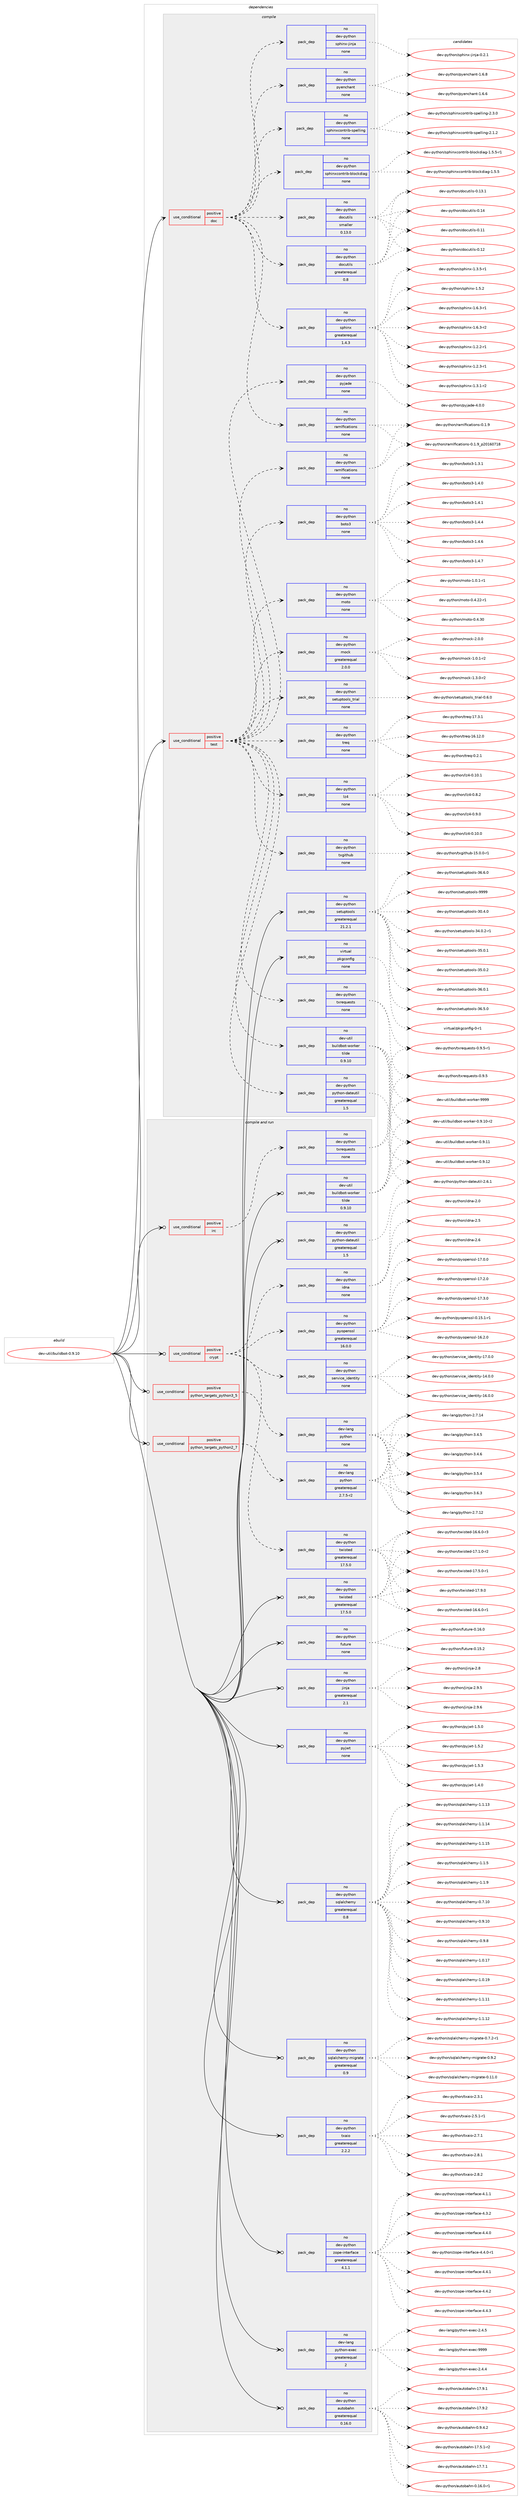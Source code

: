 digraph prolog {

# *************
# Graph options
# *************

newrank=true;
concentrate=true;
compound=true;
graph [rankdir=LR,fontname=Helvetica,fontsize=10,ranksep=1.5];#, ranksep=2.5, nodesep=0.2];
edge  [arrowhead=vee];
node  [fontname=Helvetica,fontsize=10];

# **********
# The ebuild
# **********

subgraph cluster_leftcol {
color=gray;
rank=same;
label=<<i>ebuild</i>>;
id [label="dev-util/buildbot-0.9.10", color=red, width=4, href="../dev-util/buildbot-0.9.10.svg"];
}

# ****************
# The dependencies
# ****************

subgraph cluster_midcol {
color=gray;
label=<<i>dependencies</i>>;
subgraph cluster_compile {
fillcolor="#eeeeee";
style=filled;
label=<<i>compile</i>>;
subgraph cond77357 {
dependency282170 [label=<<TABLE BORDER="0" CELLBORDER="1" CELLSPACING="0" CELLPADDING="4"><TR><TD ROWSPAN="3" CELLPADDING="10">use_conditional</TD></TR><TR><TD>positive</TD></TR><TR><TD>doc</TD></TR></TABLE>>, shape=none, color=red];
subgraph pack200607 {
dependency282171 [label=<<TABLE BORDER="0" CELLBORDER="1" CELLSPACING="0" CELLPADDING="4" WIDTH="220"><TR><TD ROWSPAN="6" CELLPADDING="30">pack_dep</TD></TR><TR><TD WIDTH="110">no</TD></TR><TR><TD>dev-python</TD></TR><TR><TD>sphinx</TD></TR><TR><TD>greaterequal</TD></TR><TR><TD>1.4.3</TD></TR></TABLE>>, shape=none, color=blue];
}
dependency282170:e -> dependency282171:w [weight=20,style="dashed",arrowhead="vee"];
subgraph pack200608 {
dependency282172 [label=<<TABLE BORDER="0" CELLBORDER="1" CELLSPACING="0" CELLPADDING="4" WIDTH="220"><TR><TD ROWSPAN="6" CELLPADDING="30">pack_dep</TD></TR><TR><TD WIDTH="110">no</TD></TR><TR><TD>dev-python</TD></TR><TR><TD>sphinxcontrib-blockdiag</TD></TR><TR><TD>none</TD></TR><TR><TD></TD></TR></TABLE>>, shape=none, color=blue];
}
dependency282170:e -> dependency282172:w [weight=20,style="dashed",arrowhead="vee"];
subgraph pack200609 {
dependency282173 [label=<<TABLE BORDER="0" CELLBORDER="1" CELLSPACING="0" CELLPADDING="4" WIDTH="220"><TR><TD ROWSPAN="6" CELLPADDING="30">pack_dep</TD></TR><TR><TD WIDTH="110">no</TD></TR><TR><TD>dev-python</TD></TR><TR><TD>sphinxcontrib-spelling</TD></TR><TR><TD>none</TD></TR><TR><TD></TD></TR></TABLE>>, shape=none, color=blue];
}
dependency282170:e -> dependency282173:w [weight=20,style="dashed",arrowhead="vee"];
subgraph pack200610 {
dependency282174 [label=<<TABLE BORDER="0" CELLBORDER="1" CELLSPACING="0" CELLPADDING="4" WIDTH="220"><TR><TD ROWSPAN="6" CELLPADDING="30">pack_dep</TD></TR><TR><TD WIDTH="110">no</TD></TR><TR><TD>dev-python</TD></TR><TR><TD>pyenchant</TD></TR><TR><TD>none</TD></TR><TR><TD></TD></TR></TABLE>>, shape=none, color=blue];
}
dependency282170:e -> dependency282174:w [weight=20,style="dashed",arrowhead="vee"];
subgraph pack200611 {
dependency282175 [label=<<TABLE BORDER="0" CELLBORDER="1" CELLSPACING="0" CELLPADDING="4" WIDTH="220"><TR><TD ROWSPAN="6" CELLPADDING="30">pack_dep</TD></TR><TR><TD WIDTH="110">no</TD></TR><TR><TD>dev-python</TD></TR><TR><TD>docutils</TD></TR><TR><TD>greaterequal</TD></TR><TR><TD>0.8</TD></TR></TABLE>>, shape=none, color=blue];
}
dependency282170:e -> dependency282175:w [weight=20,style="dashed",arrowhead="vee"];
subgraph pack200612 {
dependency282176 [label=<<TABLE BORDER="0" CELLBORDER="1" CELLSPACING="0" CELLPADDING="4" WIDTH="220"><TR><TD ROWSPAN="6" CELLPADDING="30">pack_dep</TD></TR><TR><TD WIDTH="110">no</TD></TR><TR><TD>dev-python</TD></TR><TR><TD>docutils</TD></TR><TR><TD>smaller</TD></TR><TR><TD>0.13.0</TD></TR></TABLE>>, shape=none, color=blue];
}
dependency282170:e -> dependency282176:w [weight=20,style="dashed",arrowhead="vee"];
subgraph pack200613 {
dependency282177 [label=<<TABLE BORDER="0" CELLBORDER="1" CELLSPACING="0" CELLPADDING="4" WIDTH="220"><TR><TD ROWSPAN="6" CELLPADDING="30">pack_dep</TD></TR><TR><TD WIDTH="110">no</TD></TR><TR><TD>dev-python</TD></TR><TR><TD>sphinx-jinja</TD></TR><TR><TD>none</TD></TR><TR><TD></TD></TR></TABLE>>, shape=none, color=blue];
}
dependency282170:e -> dependency282177:w [weight=20,style="dashed",arrowhead="vee"];
subgraph pack200614 {
dependency282178 [label=<<TABLE BORDER="0" CELLBORDER="1" CELLSPACING="0" CELLPADDING="4" WIDTH="220"><TR><TD ROWSPAN="6" CELLPADDING="30">pack_dep</TD></TR><TR><TD WIDTH="110">no</TD></TR><TR><TD>dev-python</TD></TR><TR><TD>ramlfications</TD></TR><TR><TD>none</TD></TR><TR><TD></TD></TR></TABLE>>, shape=none, color=blue];
}
dependency282170:e -> dependency282178:w [weight=20,style="dashed",arrowhead="vee"];
}
id:e -> dependency282170:w [weight=20,style="solid",arrowhead="vee"];
subgraph cond77358 {
dependency282179 [label=<<TABLE BORDER="0" CELLBORDER="1" CELLSPACING="0" CELLPADDING="4"><TR><TD ROWSPAN="3" CELLPADDING="10">use_conditional</TD></TR><TR><TD>positive</TD></TR><TR><TD>test</TD></TR></TABLE>>, shape=none, color=red];
subgraph pack200615 {
dependency282180 [label=<<TABLE BORDER="0" CELLBORDER="1" CELLSPACING="0" CELLPADDING="4" WIDTH="220"><TR><TD ROWSPAN="6" CELLPADDING="30">pack_dep</TD></TR><TR><TD WIDTH="110">no</TD></TR><TR><TD>dev-python</TD></TR><TR><TD>python-dateutil</TD></TR><TR><TD>greaterequal</TD></TR><TR><TD>1.5</TD></TR></TABLE>>, shape=none, color=blue];
}
dependency282179:e -> dependency282180:w [weight=20,style="dashed",arrowhead="vee"];
subgraph pack200616 {
dependency282181 [label=<<TABLE BORDER="0" CELLBORDER="1" CELLSPACING="0" CELLPADDING="4" WIDTH="220"><TR><TD ROWSPAN="6" CELLPADDING="30">pack_dep</TD></TR><TR><TD WIDTH="110">no</TD></TR><TR><TD>dev-python</TD></TR><TR><TD>mock</TD></TR><TR><TD>greaterequal</TD></TR><TR><TD>2.0.0</TD></TR></TABLE>>, shape=none, color=blue];
}
dependency282179:e -> dependency282181:w [weight=20,style="dashed",arrowhead="vee"];
subgraph pack200617 {
dependency282182 [label=<<TABLE BORDER="0" CELLBORDER="1" CELLSPACING="0" CELLPADDING="4" WIDTH="220"><TR><TD ROWSPAN="6" CELLPADDING="30">pack_dep</TD></TR><TR><TD WIDTH="110">no</TD></TR><TR><TD>dev-python</TD></TR><TR><TD>moto</TD></TR><TR><TD>none</TD></TR><TR><TD></TD></TR></TABLE>>, shape=none, color=blue];
}
dependency282179:e -> dependency282182:w [weight=20,style="dashed",arrowhead="vee"];
subgraph pack200618 {
dependency282183 [label=<<TABLE BORDER="0" CELLBORDER="1" CELLSPACING="0" CELLPADDING="4" WIDTH="220"><TR><TD ROWSPAN="6" CELLPADDING="30">pack_dep</TD></TR><TR><TD WIDTH="110">no</TD></TR><TR><TD>dev-python</TD></TR><TR><TD>boto3</TD></TR><TR><TD>none</TD></TR><TR><TD></TD></TR></TABLE>>, shape=none, color=blue];
}
dependency282179:e -> dependency282183:w [weight=20,style="dashed",arrowhead="vee"];
subgraph pack200619 {
dependency282184 [label=<<TABLE BORDER="0" CELLBORDER="1" CELLSPACING="0" CELLPADDING="4" WIDTH="220"><TR><TD ROWSPAN="6" CELLPADDING="30">pack_dep</TD></TR><TR><TD WIDTH="110">no</TD></TR><TR><TD>dev-python</TD></TR><TR><TD>ramlfications</TD></TR><TR><TD>none</TD></TR><TR><TD></TD></TR></TABLE>>, shape=none, color=blue];
}
dependency282179:e -> dependency282184:w [weight=20,style="dashed",arrowhead="vee"];
subgraph pack200620 {
dependency282185 [label=<<TABLE BORDER="0" CELLBORDER="1" CELLSPACING="0" CELLPADDING="4" WIDTH="220"><TR><TD ROWSPAN="6" CELLPADDING="30">pack_dep</TD></TR><TR><TD WIDTH="110">no</TD></TR><TR><TD>dev-python</TD></TR><TR><TD>pyjade</TD></TR><TR><TD>none</TD></TR><TR><TD></TD></TR></TABLE>>, shape=none, color=blue];
}
dependency282179:e -> dependency282185:w [weight=20,style="dashed",arrowhead="vee"];
subgraph pack200621 {
dependency282186 [label=<<TABLE BORDER="0" CELLBORDER="1" CELLSPACING="0" CELLPADDING="4" WIDTH="220"><TR><TD ROWSPAN="6" CELLPADDING="30">pack_dep</TD></TR><TR><TD WIDTH="110">no</TD></TR><TR><TD>dev-python</TD></TR><TR><TD>txgithub</TD></TR><TR><TD>none</TD></TR><TR><TD></TD></TR></TABLE>>, shape=none, color=blue];
}
dependency282179:e -> dependency282186:w [weight=20,style="dashed",arrowhead="vee"];
subgraph pack200622 {
dependency282187 [label=<<TABLE BORDER="0" CELLBORDER="1" CELLSPACING="0" CELLPADDING="4" WIDTH="220"><TR><TD ROWSPAN="6" CELLPADDING="30">pack_dep</TD></TR><TR><TD WIDTH="110">no</TD></TR><TR><TD>dev-python</TD></TR><TR><TD>txrequests</TD></TR><TR><TD>none</TD></TR><TR><TD></TD></TR></TABLE>>, shape=none, color=blue];
}
dependency282179:e -> dependency282187:w [weight=20,style="dashed",arrowhead="vee"];
subgraph pack200623 {
dependency282188 [label=<<TABLE BORDER="0" CELLBORDER="1" CELLSPACING="0" CELLPADDING="4" WIDTH="220"><TR><TD ROWSPAN="6" CELLPADDING="30">pack_dep</TD></TR><TR><TD WIDTH="110">no</TD></TR><TR><TD>dev-python</TD></TR><TR><TD>lz4</TD></TR><TR><TD>none</TD></TR><TR><TD></TD></TR></TABLE>>, shape=none, color=blue];
}
dependency282179:e -> dependency282188:w [weight=20,style="dashed",arrowhead="vee"];
subgraph pack200624 {
dependency282189 [label=<<TABLE BORDER="0" CELLBORDER="1" CELLSPACING="0" CELLPADDING="4" WIDTH="220"><TR><TD ROWSPAN="6" CELLPADDING="30">pack_dep</TD></TR><TR><TD WIDTH="110">no</TD></TR><TR><TD>dev-python</TD></TR><TR><TD>treq</TD></TR><TR><TD>none</TD></TR><TR><TD></TD></TR></TABLE>>, shape=none, color=blue];
}
dependency282179:e -> dependency282189:w [weight=20,style="dashed",arrowhead="vee"];
subgraph pack200625 {
dependency282190 [label=<<TABLE BORDER="0" CELLBORDER="1" CELLSPACING="0" CELLPADDING="4" WIDTH="220"><TR><TD ROWSPAN="6" CELLPADDING="30">pack_dep</TD></TR><TR><TD WIDTH="110">no</TD></TR><TR><TD>dev-python</TD></TR><TR><TD>setuptools_trial</TD></TR><TR><TD>none</TD></TR><TR><TD></TD></TR></TABLE>>, shape=none, color=blue];
}
dependency282179:e -> dependency282190:w [weight=20,style="dashed",arrowhead="vee"];
subgraph pack200626 {
dependency282191 [label=<<TABLE BORDER="0" CELLBORDER="1" CELLSPACING="0" CELLPADDING="4" WIDTH="220"><TR><TD ROWSPAN="6" CELLPADDING="30">pack_dep</TD></TR><TR><TD WIDTH="110">no</TD></TR><TR><TD>dev-util</TD></TR><TR><TD>buildbot-worker</TD></TR><TR><TD>tilde</TD></TR><TR><TD>0.9.10</TD></TR></TABLE>>, shape=none, color=blue];
}
dependency282179:e -> dependency282191:w [weight=20,style="dashed",arrowhead="vee"];
}
id:e -> dependency282179:w [weight=20,style="solid",arrowhead="vee"];
subgraph pack200627 {
dependency282192 [label=<<TABLE BORDER="0" CELLBORDER="1" CELLSPACING="0" CELLPADDING="4" WIDTH="220"><TR><TD ROWSPAN="6" CELLPADDING="30">pack_dep</TD></TR><TR><TD WIDTH="110">no</TD></TR><TR><TD>dev-python</TD></TR><TR><TD>setuptools</TD></TR><TR><TD>greaterequal</TD></TR><TR><TD>21.2.1</TD></TR></TABLE>>, shape=none, color=blue];
}
id:e -> dependency282192:w [weight=20,style="solid",arrowhead="vee"];
subgraph pack200628 {
dependency282193 [label=<<TABLE BORDER="0" CELLBORDER="1" CELLSPACING="0" CELLPADDING="4" WIDTH="220"><TR><TD ROWSPAN="6" CELLPADDING="30">pack_dep</TD></TR><TR><TD WIDTH="110">no</TD></TR><TR><TD>virtual</TD></TR><TR><TD>pkgconfig</TD></TR><TR><TD>none</TD></TR><TR><TD></TD></TR></TABLE>>, shape=none, color=blue];
}
id:e -> dependency282193:w [weight=20,style="solid",arrowhead="vee"];
}
subgraph cluster_compileandrun {
fillcolor="#eeeeee";
style=filled;
label=<<i>compile and run</i>>;
subgraph cond77359 {
dependency282194 [label=<<TABLE BORDER="0" CELLBORDER="1" CELLSPACING="0" CELLPADDING="4"><TR><TD ROWSPAN="3" CELLPADDING="10">use_conditional</TD></TR><TR><TD>positive</TD></TR><TR><TD>crypt</TD></TR></TABLE>>, shape=none, color=red];
subgraph pack200629 {
dependency282195 [label=<<TABLE BORDER="0" CELLBORDER="1" CELLSPACING="0" CELLPADDING="4" WIDTH="220"><TR><TD ROWSPAN="6" CELLPADDING="30">pack_dep</TD></TR><TR><TD WIDTH="110">no</TD></TR><TR><TD>dev-python</TD></TR><TR><TD>twisted</TD></TR><TR><TD>greaterequal</TD></TR><TR><TD>17.5.0</TD></TR></TABLE>>, shape=none, color=blue];
}
dependency282194:e -> dependency282195:w [weight=20,style="dashed",arrowhead="vee"];
subgraph pack200630 {
dependency282196 [label=<<TABLE BORDER="0" CELLBORDER="1" CELLSPACING="0" CELLPADDING="4" WIDTH="220"><TR><TD ROWSPAN="6" CELLPADDING="30">pack_dep</TD></TR><TR><TD WIDTH="110">no</TD></TR><TR><TD>dev-python</TD></TR><TR><TD>pyopenssl</TD></TR><TR><TD>greaterequal</TD></TR><TR><TD>16.0.0</TD></TR></TABLE>>, shape=none, color=blue];
}
dependency282194:e -> dependency282196:w [weight=20,style="dashed",arrowhead="vee"];
subgraph pack200631 {
dependency282197 [label=<<TABLE BORDER="0" CELLBORDER="1" CELLSPACING="0" CELLPADDING="4" WIDTH="220"><TR><TD ROWSPAN="6" CELLPADDING="30">pack_dep</TD></TR><TR><TD WIDTH="110">no</TD></TR><TR><TD>dev-python</TD></TR><TR><TD>idna</TD></TR><TR><TD>none</TD></TR><TR><TD></TD></TR></TABLE>>, shape=none, color=blue];
}
dependency282194:e -> dependency282197:w [weight=20,style="dashed",arrowhead="vee"];
subgraph pack200632 {
dependency282198 [label=<<TABLE BORDER="0" CELLBORDER="1" CELLSPACING="0" CELLPADDING="4" WIDTH="220"><TR><TD ROWSPAN="6" CELLPADDING="30">pack_dep</TD></TR><TR><TD WIDTH="110">no</TD></TR><TR><TD>dev-python</TD></TR><TR><TD>service_identity</TD></TR><TR><TD>none</TD></TR><TR><TD></TD></TR></TABLE>>, shape=none, color=blue];
}
dependency282194:e -> dependency282198:w [weight=20,style="dashed",arrowhead="vee"];
}
id:e -> dependency282194:w [weight=20,style="solid",arrowhead="odotvee"];
subgraph cond77360 {
dependency282199 [label=<<TABLE BORDER="0" CELLBORDER="1" CELLSPACING="0" CELLPADDING="4"><TR><TD ROWSPAN="3" CELLPADDING="10">use_conditional</TD></TR><TR><TD>positive</TD></TR><TR><TD>irc</TD></TR></TABLE>>, shape=none, color=red];
subgraph pack200633 {
dependency282200 [label=<<TABLE BORDER="0" CELLBORDER="1" CELLSPACING="0" CELLPADDING="4" WIDTH="220"><TR><TD ROWSPAN="6" CELLPADDING="30">pack_dep</TD></TR><TR><TD WIDTH="110">no</TD></TR><TR><TD>dev-python</TD></TR><TR><TD>txrequests</TD></TR><TR><TD>none</TD></TR><TR><TD></TD></TR></TABLE>>, shape=none, color=blue];
}
dependency282199:e -> dependency282200:w [weight=20,style="dashed",arrowhead="vee"];
}
id:e -> dependency282199:w [weight=20,style="solid",arrowhead="odotvee"];
subgraph cond77361 {
dependency282201 [label=<<TABLE BORDER="0" CELLBORDER="1" CELLSPACING="0" CELLPADDING="4"><TR><TD ROWSPAN="3" CELLPADDING="10">use_conditional</TD></TR><TR><TD>positive</TD></TR><TR><TD>python_targets_python2_7</TD></TR></TABLE>>, shape=none, color=red];
subgraph pack200634 {
dependency282202 [label=<<TABLE BORDER="0" CELLBORDER="1" CELLSPACING="0" CELLPADDING="4" WIDTH="220"><TR><TD ROWSPAN="6" CELLPADDING="30">pack_dep</TD></TR><TR><TD WIDTH="110">no</TD></TR><TR><TD>dev-lang</TD></TR><TR><TD>python</TD></TR><TR><TD>greaterequal</TD></TR><TR><TD>2.7.5-r2</TD></TR></TABLE>>, shape=none, color=blue];
}
dependency282201:e -> dependency282202:w [weight=20,style="dashed",arrowhead="vee"];
}
id:e -> dependency282201:w [weight=20,style="solid",arrowhead="odotvee"];
subgraph cond77362 {
dependency282203 [label=<<TABLE BORDER="0" CELLBORDER="1" CELLSPACING="0" CELLPADDING="4"><TR><TD ROWSPAN="3" CELLPADDING="10">use_conditional</TD></TR><TR><TD>positive</TD></TR><TR><TD>python_targets_python3_5</TD></TR></TABLE>>, shape=none, color=red];
subgraph pack200635 {
dependency282204 [label=<<TABLE BORDER="0" CELLBORDER="1" CELLSPACING="0" CELLPADDING="4" WIDTH="220"><TR><TD ROWSPAN="6" CELLPADDING="30">pack_dep</TD></TR><TR><TD WIDTH="110">no</TD></TR><TR><TD>dev-lang</TD></TR><TR><TD>python</TD></TR><TR><TD>none</TD></TR><TR><TD></TD></TR></TABLE>>, shape=none, color=blue];
}
dependency282203:e -> dependency282204:w [weight=20,style="dashed",arrowhead="vee"];
}
id:e -> dependency282203:w [weight=20,style="solid",arrowhead="odotvee"];
subgraph pack200636 {
dependency282205 [label=<<TABLE BORDER="0" CELLBORDER="1" CELLSPACING="0" CELLPADDING="4" WIDTH="220"><TR><TD ROWSPAN="6" CELLPADDING="30">pack_dep</TD></TR><TR><TD WIDTH="110">no</TD></TR><TR><TD>dev-lang</TD></TR><TR><TD>python-exec</TD></TR><TR><TD>greaterequal</TD></TR><TR><TD>2</TD></TR></TABLE>>, shape=none, color=blue];
}
id:e -> dependency282205:w [weight=20,style="solid",arrowhead="odotvee"];
subgraph pack200637 {
dependency282206 [label=<<TABLE BORDER="0" CELLBORDER="1" CELLSPACING="0" CELLPADDING="4" WIDTH="220"><TR><TD ROWSPAN="6" CELLPADDING="30">pack_dep</TD></TR><TR><TD WIDTH="110">no</TD></TR><TR><TD>dev-python</TD></TR><TR><TD>autobahn</TD></TR><TR><TD>greaterequal</TD></TR><TR><TD>0.16.0</TD></TR></TABLE>>, shape=none, color=blue];
}
id:e -> dependency282206:w [weight=20,style="solid",arrowhead="odotvee"];
subgraph pack200638 {
dependency282207 [label=<<TABLE BORDER="0" CELLBORDER="1" CELLSPACING="0" CELLPADDING="4" WIDTH="220"><TR><TD ROWSPAN="6" CELLPADDING="30">pack_dep</TD></TR><TR><TD WIDTH="110">no</TD></TR><TR><TD>dev-python</TD></TR><TR><TD>future</TD></TR><TR><TD>none</TD></TR><TR><TD></TD></TR></TABLE>>, shape=none, color=blue];
}
id:e -> dependency282207:w [weight=20,style="solid",arrowhead="odotvee"];
subgraph pack200639 {
dependency282208 [label=<<TABLE BORDER="0" CELLBORDER="1" CELLSPACING="0" CELLPADDING="4" WIDTH="220"><TR><TD ROWSPAN="6" CELLPADDING="30">pack_dep</TD></TR><TR><TD WIDTH="110">no</TD></TR><TR><TD>dev-python</TD></TR><TR><TD>jinja</TD></TR><TR><TD>greaterequal</TD></TR><TR><TD>2.1</TD></TR></TABLE>>, shape=none, color=blue];
}
id:e -> dependency282208:w [weight=20,style="solid",arrowhead="odotvee"];
subgraph pack200640 {
dependency282209 [label=<<TABLE BORDER="0" CELLBORDER="1" CELLSPACING="0" CELLPADDING="4" WIDTH="220"><TR><TD ROWSPAN="6" CELLPADDING="30">pack_dep</TD></TR><TR><TD WIDTH="110">no</TD></TR><TR><TD>dev-python</TD></TR><TR><TD>pyjwt</TD></TR><TR><TD>none</TD></TR><TR><TD></TD></TR></TABLE>>, shape=none, color=blue];
}
id:e -> dependency282209:w [weight=20,style="solid",arrowhead="odotvee"];
subgraph pack200641 {
dependency282210 [label=<<TABLE BORDER="0" CELLBORDER="1" CELLSPACING="0" CELLPADDING="4" WIDTH="220"><TR><TD ROWSPAN="6" CELLPADDING="30">pack_dep</TD></TR><TR><TD WIDTH="110">no</TD></TR><TR><TD>dev-python</TD></TR><TR><TD>python-dateutil</TD></TR><TR><TD>greaterequal</TD></TR><TR><TD>1.5</TD></TR></TABLE>>, shape=none, color=blue];
}
id:e -> dependency282210:w [weight=20,style="solid",arrowhead="odotvee"];
subgraph pack200642 {
dependency282211 [label=<<TABLE BORDER="0" CELLBORDER="1" CELLSPACING="0" CELLPADDING="4" WIDTH="220"><TR><TD ROWSPAN="6" CELLPADDING="30">pack_dep</TD></TR><TR><TD WIDTH="110">no</TD></TR><TR><TD>dev-python</TD></TR><TR><TD>sqlalchemy</TD></TR><TR><TD>greaterequal</TD></TR><TR><TD>0.8</TD></TR></TABLE>>, shape=none, color=blue];
}
id:e -> dependency282211:w [weight=20,style="solid",arrowhead="odotvee"];
subgraph pack200643 {
dependency282212 [label=<<TABLE BORDER="0" CELLBORDER="1" CELLSPACING="0" CELLPADDING="4" WIDTH="220"><TR><TD ROWSPAN="6" CELLPADDING="30">pack_dep</TD></TR><TR><TD WIDTH="110">no</TD></TR><TR><TD>dev-python</TD></TR><TR><TD>sqlalchemy-migrate</TD></TR><TR><TD>greaterequal</TD></TR><TR><TD>0.9</TD></TR></TABLE>>, shape=none, color=blue];
}
id:e -> dependency282212:w [weight=20,style="solid",arrowhead="odotvee"];
subgraph pack200644 {
dependency282213 [label=<<TABLE BORDER="0" CELLBORDER="1" CELLSPACING="0" CELLPADDING="4" WIDTH="220"><TR><TD ROWSPAN="6" CELLPADDING="30">pack_dep</TD></TR><TR><TD WIDTH="110">no</TD></TR><TR><TD>dev-python</TD></TR><TR><TD>twisted</TD></TR><TR><TD>greaterequal</TD></TR><TR><TD>17.5.0</TD></TR></TABLE>>, shape=none, color=blue];
}
id:e -> dependency282213:w [weight=20,style="solid",arrowhead="odotvee"];
subgraph pack200645 {
dependency282214 [label=<<TABLE BORDER="0" CELLBORDER="1" CELLSPACING="0" CELLPADDING="4" WIDTH="220"><TR><TD ROWSPAN="6" CELLPADDING="30">pack_dep</TD></TR><TR><TD WIDTH="110">no</TD></TR><TR><TD>dev-python</TD></TR><TR><TD>txaio</TD></TR><TR><TD>greaterequal</TD></TR><TR><TD>2.2.2</TD></TR></TABLE>>, shape=none, color=blue];
}
id:e -> dependency282214:w [weight=20,style="solid",arrowhead="odotvee"];
subgraph pack200646 {
dependency282215 [label=<<TABLE BORDER="0" CELLBORDER="1" CELLSPACING="0" CELLPADDING="4" WIDTH="220"><TR><TD ROWSPAN="6" CELLPADDING="30">pack_dep</TD></TR><TR><TD WIDTH="110">no</TD></TR><TR><TD>dev-python</TD></TR><TR><TD>zope-interface</TD></TR><TR><TD>greaterequal</TD></TR><TR><TD>4.1.1</TD></TR></TABLE>>, shape=none, color=blue];
}
id:e -> dependency282215:w [weight=20,style="solid",arrowhead="odotvee"];
subgraph pack200647 {
dependency282216 [label=<<TABLE BORDER="0" CELLBORDER="1" CELLSPACING="0" CELLPADDING="4" WIDTH="220"><TR><TD ROWSPAN="6" CELLPADDING="30">pack_dep</TD></TR><TR><TD WIDTH="110">no</TD></TR><TR><TD>dev-util</TD></TR><TR><TD>buildbot-worker</TD></TR><TR><TD>tilde</TD></TR><TR><TD>0.9.10</TD></TR></TABLE>>, shape=none, color=blue];
}
id:e -> dependency282216:w [weight=20,style="solid",arrowhead="odotvee"];
}
subgraph cluster_run {
fillcolor="#eeeeee";
style=filled;
label=<<i>run</i>>;
}
}

# **************
# The candidates
# **************

subgraph cluster_choices {
rank=same;
color=gray;
label=<<i>candidates</i>>;

subgraph choice200607 {
color=black;
nodesep=1;
choice10010111845112121116104111110471151121041051101204549465046504511449 [label="dev-python/sphinx-1.2.2-r1", color=red, width=4,href="../dev-python/sphinx-1.2.2-r1.svg"];
choice10010111845112121116104111110471151121041051101204549465046514511449 [label="dev-python/sphinx-1.2.3-r1", color=red, width=4,href="../dev-python/sphinx-1.2.3-r1.svg"];
choice10010111845112121116104111110471151121041051101204549465146494511450 [label="dev-python/sphinx-1.3.1-r2", color=red, width=4,href="../dev-python/sphinx-1.3.1-r2.svg"];
choice10010111845112121116104111110471151121041051101204549465146534511449 [label="dev-python/sphinx-1.3.5-r1", color=red, width=4,href="../dev-python/sphinx-1.3.5-r1.svg"];
choice1001011184511212111610411111047115112104105110120454946534650 [label="dev-python/sphinx-1.5.2", color=red, width=4,href="../dev-python/sphinx-1.5.2.svg"];
choice10010111845112121116104111110471151121041051101204549465446514511449 [label="dev-python/sphinx-1.6.3-r1", color=red, width=4,href="../dev-python/sphinx-1.6.3-r1.svg"];
choice10010111845112121116104111110471151121041051101204549465446514511450 [label="dev-python/sphinx-1.6.3-r2", color=red, width=4,href="../dev-python/sphinx-1.6.3-r2.svg"];
dependency282171:e -> choice10010111845112121116104111110471151121041051101204549465046504511449:w [style=dotted,weight="100"];
dependency282171:e -> choice10010111845112121116104111110471151121041051101204549465046514511449:w [style=dotted,weight="100"];
dependency282171:e -> choice10010111845112121116104111110471151121041051101204549465146494511450:w [style=dotted,weight="100"];
dependency282171:e -> choice10010111845112121116104111110471151121041051101204549465146534511449:w [style=dotted,weight="100"];
dependency282171:e -> choice1001011184511212111610411111047115112104105110120454946534650:w [style=dotted,weight="100"];
dependency282171:e -> choice10010111845112121116104111110471151121041051101204549465446514511449:w [style=dotted,weight="100"];
dependency282171:e -> choice10010111845112121116104111110471151121041051101204549465446514511450:w [style=dotted,weight="100"];
}
subgraph choice200608 {
color=black;
nodesep=1;
choice1001011184511212111610411111047115112104105110120991111101161141059845981081119910710010597103454946534653 [label="dev-python/sphinxcontrib-blockdiag-1.5.5", color=red, width=4,href="../dev-python/sphinxcontrib-blockdiag-1.5.5.svg"];
choice10010111845112121116104111110471151121041051101209911111011611410598459810811199107100105971034549465346534511449 [label="dev-python/sphinxcontrib-blockdiag-1.5.5-r1", color=red, width=4,href="../dev-python/sphinxcontrib-blockdiag-1.5.5-r1.svg"];
dependency282172:e -> choice1001011184511212111610411111047115112104105110120991111101161141059845981081119910710010597103454946534653:w [style=dotted,weight="100"];
dependency282172:e -> choice10010111845112121116104111110471151121041051101209911111011611410598459810811199107100105971034549465346534511449:w [style=dotted,weight="100"];
}
subgraph choice200609 {
color=black;
nodesep=1;
choice1001011184511212111610411111047115112104105110120991111101161141059845115112101108108105110103455046494650 [label="dev-python/sphinxcontrib-spelling-2.1.2", color=red, width=4,href="../dev-python/sphinxcontrib-spelling-2.1.2.svg"];
choice1001011184511212111610411111047115112104105110120991111101161141059845115112101108108105110103455046514648 [label="dev-python/sphinxcontrib-spelling-2.3.0", color=red, width=4,href="../dev-python/sphinxcontrib-spelling-2.3.0.svg"];
dependency282173:e -> choice1001011184511212111610411111047115112104105110120991111101161141059845115112101108108105110103455046494650:w [style=dotted,weight="100"];
dependency282173:e -> choice1001011184511212111610411111047115112104105110120991111101161141059845115112101108108105110103455046514648:w [style=dotted,weight="100"];
}
subgraph choice200610 {
color=black;
nodesep=1;
choice10010111845112121116104111110471121211011109910497110116454946544654 [label="dev-python/pyenchant-1.6.6", color=red, width=4,href="../dev-python/pyenchant-1.6.6.svg"];
choice10010111845112121116104111110471121211011109910497110116454946544656 [label="dev-python/pyenchant-1.6.8", color=red, width=4,href="../dev-python/pyenchant-1.6.8.svg"];
dependency282174:e -> choice10010111845112121116104111110471121211011109910497110116454946544654:w [style=dotted,weight="100"];
dependency282174:e -> choice10010111845112121116104111110471121211011109910497110116454946544656:w [style=dotted,weight="100"];
}
subgraph choice200611 {
color=black;
nodesep=1;
choice1001011184511212111610411111047100111991171161051081154548464949 [label="dev-python/docutils-0.11", color=red, width=4,href="../dev-python/docutils-0.11.svg"];
choice1001011184511212111610411111047100111991171161051081154548464950 [label="dev-python/docutils-0.12", color=red, width=4,href="../dev-python/docutils-0.12.svg"];
choice10010111845112121116104111110471001119911711610510811545484649514649 [label="dev-python/docutils-0.13.1", color=red, width=4,href="../dev-python/docutils-0.13.1.svg"];
choice1001011184511212111610411111047100111991171161051081154548464952 [label="dev-python/docutils-0.14", color=red, width=4,href="../dev-python/docutils-0.14.svg"];
dependency282175:e -> choice1001011184511212111610411111047100111991171161051081154548464949:w [style=dotted,weight="100"];
dependency282175:e -> choice1001011184511212111610411111047100111991171161051081154548464950:w [style=dotted,weight="100"];
dependency282175:e -> choice10010111845112121116104111110471001119911711610510811545484649514649:w [style=dotted,weight="100"];
dependency282175:e -> choice1001011184511212111610411111047100111991171161051081154548464952:w [style=dotted,weight="100"];
}
subgraph choice200612 {
color=black;
nodesep=1;
choice1001011184511212111610411111047100111991171161051081154548464949 [label="dev-python/docutils-0.11", color=red, width=4,href="../dev-python/docutils-0.11.svg"];
choice1001011184511212111610411111047100111991171161051081154548464950 [label="dev-python/docutils-0.12", color=red, width=4,href="../dev-python/docutils-0.12.svg"];
choice10010111845112121116104111110471001119911711610510811545484649514649 [label="dev-python/docutils-0.13.1", color=red, width=4,href="../dev-python/docutils-0.13.1.svg"];
choice1001011184511212111610411111047100111991171161051081154548464952 [label="dev-python/docutils-0.14", color=red, width=4,href="../dev-python/docutils-0.14.svg"];
dependency282176:e -> choice1001011184511212111610411111047100111991171161051081154548464949:w [style=dotted,weight="100"];
dependency282176:e -> choice1001011184511212111610411111047100111991171161051081154548464950:w [style=dotted,weight="100"];
dependency282176:e -> choice10010111845112121116104111110471001119911711610510811545484649514649:w [style=dotted,weight="100"];
dependency282176:e -> choice1001011184511212111610411111047100111991171161051081154548464952:w [style=dotted,weight="100"];
}
subgraph choice200613 {
color=black;
nodesep=1;
choice10010111845112121116104111110471151121041051101204510610511010697454846504649 [label="dev-python/sphinx-jinja-0.2.1", color=red, width=4,href="../dev-python/sphinx-jinja-0.2.1.svg"];
dependency282177:e -> choice10010111845112121116104111110471151121041051101204510610511010697454846504649:w [style=dotted,weight="100"];
}
subgraph choice200614 {
color=black;
nodesep=1;
choice1001011184511212111610411111047114971091081021059997116105111110115454846494657 [label="dev-python/ramlfications-0.1.9", color=red, width=4,href="../dev-python/ramlfications-0.1.9.svg"];
choice1001011184511212111610411111047114971091081021059997116105111110115454846494657951125048495448554956 [label="dev-python/ramlfications-0.1.9_p20160718", color=red, width=4,href="../dev-python/ramlfications-0.1.9_p20160718.svg"];
dependency282178:e -> choice1001011184511212111610411111047114971091081021059997116105111110115454846494657:w [style=dotted,weight="100"];
dependency282178:e -> choice1001011184511212111610411111047114971091081021059997116105111110115454846494657951125048495448554956:w [style=dotted,weight="100"];
}
subgraph choice200615 {
color=black;
nodesep=1;
choice10010111845112121116104111110471121211161041111104510097116101117116105108455046544649 [label="dev-python/python-dateutil-2.6.1", color=red, width=4,href="../dev-python/python-dateutil-2.6.1.svg"];
dependency282180:e -> choice10010111845112121116104111110471121211161041111104510097116101117116105108455046544649:w [style=dotted,weight="100"];
}
subgraph choice200616 {
color=black;
nodesep=1;
choice1001011184511212111610411111047109111991074549464846494511450 [label="dev-python/mock-1.0.1-r2", color=red, width=4,href="../dev-python/mock-1.0.1-r2.svg"];
choice1001011184511212111610411111047109111991074549465146484511450 [label="dev-python/mock-1.3.0-r2", color=red, width=4,href="../dev-python/mock-1.3.0-r2.svg"];
choice100101118451121211161041111104710911199107455046484648 [label="dev-python/mock-2.0.0", color=red, width=4,href="../dev-python/mock-2.0.0.svg"];
dependency282181:e -> choice1001011184511212111610411111047109111991074549464846494511450:w [style=dotted,weight="100"];
dependency282181:e -> choice1001011184511212111610411111047109111991074549465146484511450:w [style=dotted,weight="100"];
dependency282181:e -> choice100101118451121211161041111104710911199107455046484648:w [style=dotted,weight="100"];
}
subgraph choice200617 {
color=black;
nodesep=1;
choice1001011184511212111610411111047109111116111454846524650504511449 [label="dev-python/moto-0.4.22-r1", color=red, width=4,href="../dev-python/moto-0.4.22-r1.svg"];
choice100101118451121211161041111104710911111611145484652465148 [label="dev-python/moto-0.4.30", color=red, width=4,href="../dev-python/moto-0.4.30.svg"];
choice10010111845112121116104111110471091111161114549464846494511449 [label="dev-python/moto-1.0.1-r1", color=red, width=4,href="../dev-python/moto-1.0.1-r1.svg"];
dependency282182:e -> choice1001011184511212111610411111047109111116111454846524650504511449:w [style=dotted,weight="100"];
dependency282182:e -> choice100101118451121211161041111104710911111611145484652465148:w [style=dotted,weight="100"];
dependency282182:e -> choice10010111845112121116104111110471091111161114549464846494511449:w [style=dotted,weight="100"];
}
subgraph choice200618 {
color=black;
nodesep=1;
choice10010111845112121116104111110479811111611151454946514649 [label="dev-python/boto3-1.3.1", color=red, width=4,href="../dev-python/boto3-1.3.1.svg"];
choice10010111845112121116104111110479811111611151454946524648 [label="dev-python/boto3-1.4.0", color=red, width=4,href="../dev-python/boto3-1.4.0.svg"];
choice10010111845112121116104111110479811111611151454946524649 [label="dev-python/boto3-1.4.1", color=red, width=4,href="../dev-python/boto3-1.4.1.svg"];
choice10010111845112121116104111110479811111611151454946524652 [label="dev-python/boto3-1.4.4", color=red, width=4,href="../dev-python/boto3-1.4.4.svg"];
choice10010111845112121116104111110479811111611151454946524654 [label="dev-python/boto3-1.4.6", color=red, width=4,href="../dev-python/boto3-1.4.6.svg"];
choice10010111845112121116104111110479811111611151454946524655 [label="dev-python/boto3-1.4.7", color=red, width=4,href="../dev-python/boto3-1.4.7.svg"];
dependency282183:e -> choice10010111845112121116104111110479811111611151454946514649:w [style=dotted,weight="100"];
dependency282183:e -> choice10010111845112121116104111110479811111611151454946524648:w [style=dotted,weight="100"];
dependency282183:e -> choice10010111845112121116104111110479811111611151454946524649:w [style=dotted,weight="100"];
dependency282183:e -> choice10010111845112121116104111110479811111611151454946524652:w [style=dotted,weight="100"];
dependency282183:e -> choice10010111845112121116104111110479811111611151454946524654:w [style=dotted,weight="100"];
dependency282183:e -> choice10010111845112121116104111110479811111611151454946524655:w [style=dotted,weight="100"];
}
subgraph choice200619 {
color=black;
nodesep=1;
choice1001011184511212111610411111047114971091081021059997116105111110115454846494657 [label="dev-python/ramlfications-0.1.9", color=red, width=4,href="../dev-python/ramlfications-0.1.9.svg"];
choice1001011184511212111610411111047114971091081021059997116105111110115454846494657951125048495448554956 [label="dev-python/ramlfications-0.1.9_p20160718", color=red, width=4,href="../dev-python/ramlfications-0.1.9_p20160718.svg"];
dependency282184:e -> choice1001011184511212111610411111047114971091081021059997116105111110115454846494657:w [style=dotted,weight="100"];
dependency282184:e -> choice1001011184511212111610411111047114971091081021059997116105111110115454846494657951125048495448554956:w [style=dotted,weight="100"];
}
subgraph choice200620 {
color=black;
nodesep=1;
choice100101118451121211161041111104711212110697100101455246484648 [label="dev-python/pyjade-4.0.0", color=red, width=4,href="../dev-python/pyjade-4.0.0.svg"];
dependency282185:e -> choice100101118451121211161041111104711212110697100101455246484648:w [style=dotted,weight="100"];
}
subgraph choice200621 {
color=black;
nodesep=1;
choice100101118451121211161041111104711612010310511610411798454953464846484511449 [label="dev-python/txgithub-15.0.0-r1", color=red, width=4,href="../dev-python/txgithub-15.0.0-r1.svg"];
dependency282186:e -> choice100101118451121211161041111104711612010310511610411798454953464846484511449:w [style=dotted,weight="100"];
}
subgraph choice200622 {
color=black;
nodesep=1;
choice1001011184511212111610411111047116120114101113117101115116115454846574653 [label="dev-python/txrequests-0.9.5", color=red, width=4,href="../dev-python/txrequests-0.9.5.svg"];
choice10010111845112121116104111110471161201141011131171011151161154548465746534511449 [label="dev-python/txrequests-0.9.5-r1", color=red, width=4,href="../dev-python/txrequests-0.9.5-r1.svg"];
dependency282187:e -> choice1001011184511212111610411111047116120114101113117101115116115454846574653:w [style=dotted,weight="100"];
dependency282187:e -> choice10010111845112121116104111110471161201141011131171011151161154548465746534511449:w [style=dotted,weight="100"];
}
subgraph choice200623 {
color=black;
nodesep=1;
choice10010111845112121116104111110471081225245484649484648 [label="dev-python/lz4-0.10.0", color=red, width=4,href="../dev-python/lz4-0.10.0.svg"];
choice10010111845112121116104111110471081225245484649484649 [label="dev-python/lz4-0.10.1", color=red, width=4,href="../dev-python/lz4-0.10.1.svg"];
choice100101118451121211161041111104710812252454846564650 [label="dev-python/lz4-0.8.2", color=red, width=4,href="../dev-python/lz4-0.8.2.svg"];
choice100101118451121211161041111104710812252454846574648 [label="dev-python/lz4-0.9.0", color=red, width=4,href="../dev-python/lz4-0.9.0.svg"];
dependency282188:e -> choice10010111845112121116104111110471081225245484649484648:w [style=dotted,weight="100"];
dependency282188:e -> choice10010111845112121116104111110471081225245484649484649:w [style=dotted,weight="100"];
dependency282188:e -> choice100101118451121211161041111104710812252454846564650:w [style=dotted,weight="100"];
dependency282188:e -> choice100101118451121211161041111104710812252454846574648:w [style=dotted,weight="100"];
}
subgraph choice200624 {
color=black;
nodesep=1;
choice1001011184511212111610411111047116114101113454846504649 [label="dev-python/treq-0.2.1", color=red, width=4,href="../dev-python/treq-0.2.1.svg"];
choice10010111845112121116104111110471161141011134549544649504648 [label="dev-python/treq-16.12.0", color=red, width=4,href="../dev-python/treq-16.12.0.svg"];
choice100101118451121211161041111104711611410111345495546514649 [label="dev-python/treq-17.3.1", color=red, width=4,href="../dev-python/treq-17.3.1.svg"];
dependency282189:e -> choice1001011184511212111610411111047116114101113454846504649:w [style=dotted,weight="100"];
dependency282189:e -> choice10010111845112121116104111110471161141011134549544649504648:w [style=dotted,weight="100"];
dependency282189:e -> choice100101118451121211161041111104711611410111345495546514649:w [style=dotted,weight="100"];
}
subgraph choice200625 {
color=black;
nodesep=1;
choice10010111845112121116104111110471151011161171121161111111081159511611410597108454846544648 [label="dev-python/setuptools_trial-0.6.0", color=red, width=4,href="../dev-python/setuptools_trial-0.6.0.svg"];
dependency282190:e -> choice10010111845112121116104111110471151011161171121161111111081159511611410597108454846544648:w [style=dotted,weight="100"];
}
subgraph choice200626 {
color=black;
nodesep=1;
choice1001011184511711610510847981171051081009811111645119111114107101114454846574649484511450 [label="dev-util/buildbot-worker-0.9.10-r2", color=red, width=4,href="../dev-util/buildbot-worker-0.9.10-r2.svg"];
choice100101118451171161051084798117105108100981111164511911111410710111445484657464949 [label="dev-util/buildbot-worker-0.9.11", color=red, width=4,href="../dev-util/buildbot-worker-0.9.11.svg"];
choice100101118451171161051084798117105108100981111164511911111410710111445484657464950 [label="dev-util/buildbot-worker-0.9.12", color=red, width=4,href="../dev-util/buildbot-worker-0.9.12.svg"];
choice10010111845117116105108479811710510810098111116451191111141071011144557575757 [label="dev-util/buildbot-worker-9999", color=red, width=4,href="../dev-util/buildbot-worker-9999.svg"];
dependency282191:e -> choice1001011184511711610510847981171051081009811111645119111114107101114454846574649484511450:w [style=dotted,weight="100"];
dependency282191:e -> choice100101118451171161051084798117105108100981111164511911111410710111445484657464949:w [style=dotted,weight="100"];
dependency282191:e -> choice100101118451171161051084798117105108100981111164511911111410710111445484657464950:w [style=dotted,weight="100"];
dependency282191:e -> choice10010111845117116105108479811710510810098111116451191111141071011144557575757:w [style=dotted,weight="100"];
}
subgraph choice200627 {
color=black;
nodesep=1;
choice100101118451121211161041111104711510111611711211611111110811545514846524648 [label="dev-python/setuptools-30.4.0", color=red, width=4,href="../dev-python/setuptools-30.4.0.svg"];
choice1001011184511212111610411111047115101116117112116111111108115455152464846504511449 [label="dev-python/setuptools-34.0.2-r1", color=red, width=4,href="../dev-python/setuptools-34.0.2-r1.svg"];
choice100101118451121211161041111104711510111611711211611111110811545515346484649 [label="dev-python/setuptools-35.0.1", color=red, width=4,href="../dev-python/setuptools-35.0.1.svg"];
choice100101118451121211161041111104711510111611711211611111110811545515346484650 [label="dev-python/setuptools-35.0.2", color=red, width=4,href="../dev-python/setuptools-35.0.2.svg"];
choice100101118451121211161041111104711510111611711211611111110811545515446484649 [label="dev-python/setuptools-36.0.1", color=red, width=4,href="../dev-python/setuptools-36.0.1.svg"];
choice100101118451121211161041111104711510111611711211611111110811545515446534648 [label="dev-python/setuptools-36.5.0", color=red, width=4,href="../dev-python/setuptools-36.5.0.svg"];
choice100101118451121211161041111104711510111611711211611111110811545515446544648 [label="dev-python/setuptools-36.6.0", color=red, width=4,href="../dev-python/setuptools-36.6.0.svg"];
choice10010111845112121116104111110471151011161171121161111111081154557575757 [label="dev-python/setuptools-9999", color=red, width=4,href="../dev-python/setuptools-9999.svg"];
dependency282192:e -> choice100101118451121211161041111104711510111611711211611111110811545514846524648:w [style=dotted,weight="100"];
dependency282192:e -> choice1001011184511212111610411111047115101116117112116111111108115455152464846504511449:w [style=dotted,weight="100"];
dependency282192:e -> choice100101118451121211161041111104711510111611711211611111110811545515346484649:w [style=dotted,weight="100"];
dependency282192:e -> choice100101118451121211161041111104711510111611711211611111110811545515346484650:w [style=dotted,weight="100"];
dependency282192:e -> choice100101118451121211161041111104711510111611711211611111110811545515446484649:w [style=dotted,weight="100"];
dependency282192:e -> choice100101118451121211161041111104711510111611711211611111110811545515446534648:w [style=dotted,weight="100"];
dependency282192:e -> choice100101118451121211161041111104711510111611711211611111110811545515446544648:w [style=dotted,weight="100"];
dependency282192:e -> choice10010111845112121116104111110471151011161171121161111111081154557575757:w [style=dotted,weight="100"];
}
subgraph choice200628 {
color=black;
nodesep=1;
choice11810511411611797108471121071039911111010210510345484511449 [label="virtual/pkgconfig-0-r1", color=red, width=4,href="../virtual/pkgconfig-0-r1.svg"];
dependency282193:e -> choice11810511411611797108471121071039911111010210510345484511449:w [style=dotted,weight="100"];
}
subgraph choice200629 {
color=black;
nodesep=1;
choice1001011184511212111610411111047116119105115116101100454954465446484511449 [label="dev-python/twisted-16.6.0-r1", color=red, width=4,href="../dev-python/twisted-16.6.0-r1.svg"];
choice1001011184511212111610411111047116119105115116101100454954465446484511451 [label="dev-python/twisted-16.6.0-r3", color=red, width=4,href="../dev-python/twisted-16.6.0-r3.svg"];
choice1001011184511212111610411111047116119105115116101100454955464946484511450 [label="dev-python/twisted-17.1.0-r2", color=red, width=4,href="../dev-python/twisted-17.1.0-r2.svg"];
choice1001011184511212111610411111047116119105115116101100454955465346484511449 [label="dev-python/twisted-17.5.0-r1", color=red, width=4,href="../dev-python/twisted-17.5.0-r1.svg"];
choice100101118451121211161041111104711611910511511610110045495546574648 [label="dev-python/twisted-17.9.0", color=red, width=4,href="../dev-python/twisted-17.9.0.svg"];
dependency282195:e -> choice1001011184511212111610411111047116119105115116101100454954465446484511449:w [style=dotted,weight="100"];
dependency282195:e -> choice1001011184511212111610411111047116119105115116101100454954465446484511451:w [style=dotted,weight="100"];
dependency282195:e -> choice1001011184511212111610411111047116119105115116101100454955464946484511450:w [style=dotted,weight="100"];
dependency282195:e -> choice1001011184511212111610411111047116119105115116101100454955465346484511449:w [style=dotted,weight="100"];
dependency282195:e -> choice100101118451121211161041111104711611910511511610110045495546574648:w [style=dotted,weight="100"];
}
subgraph choice200630 {
color=black;
nodesep=1;
choice1001011184511212111610411111047112121111112101110115115108454846495346494511449 [label="dev-python/pyopenssl-0.15.1-r1", color=red, width=4,href="../dev-python/pyopenssl-0.15.1-r1.svg"];
choice100101118451121211161041111104711212111111210111011511510845495446504648 [label="dev-python/pyopenssl-16.2.0", color=red, width=4,href="../dev-python/pyopenssl-16.2.0.svg"];
choice100101118451121211161041111104711212111111210111011511510845495546484648 [label="dev-python/pyopenssl-17.0.0", color=red, width=4,href="../dev-python/pyopenssl-17.0.0.svg"];
choice100101118451121211161041111104711212111111210111011511510845495546504648 [label="dev-python/pyopenssl-17.2.0", color=red, width=4,href="../dev-python/pyopenssl-17.2.0.svg"];
choice100101118451121211161041111104711212111111210111011511510845495546514648 [label="dev-python/pyopenssl-17.3.0", color=red, width=4,href="../dev-python/pyopenssl-17.3.0.svg"];
dependency282196:e -> choice1001011184511212111610411111047112121111112101110115115108454846495346494511449:w [style=dotted,weight="100"];
dependency282196:e -> choice100101118451121211161041111104711212111111210111011511510845495446504648:w [style=dotted,weight="100"];
dependency282196:e -> choice100101118451121211161041111104711212111111210111011511510845495546484648:w [style=dotted,weight="100"];
dependency282196:e -> choice100101118451121211161041111104711212111111210111011511510845495546504648:w [style=dotted,weight="100"];
dependency282196:e -> choice100101118451121211161041111104711212111111210111011511510845495546514648:w [style=dotted,weight="100"];
}
subgraph choice200631 {
color=black;
nodesep=1;
choice10010111845112121116104111110471051001109745504648 [label="dev-python/idna-2.0", color=red, width=4,href="../dev-python/idna-2.0.svg"];
choice10010111845112121116104111110471051001109745504653 [label="dev-python/idna-2.5", color=red, width=4,href="../dev-python/idna-2.5.svg"];
choice10010111845112121116104111110471051001109745504654 [label="dev-python/idna-2.6", color=red, width=4,href="../dev-python/idna-2.6.svg"];
dependency282197:e -> choice10010111845112121116104111110471051001109745504648:w [style=dotted,weight="100"];
dependency282197:e -> choice10010111845112121116104111110471051001109745504653:w [style=dotted,weight="100"];
dependency282197:e -> choice10010111845112121116104111110471051001109745504654:w [style=dotted,weight="100"];
}
subgraph choice200632 {
color=black;
nodesep=1;
choice1001011184511212111610411111047115101114118105991019510510010111011610511612145495246484648 [label="dev-python/service_identity-14.0.0", color=red, width=4,href="../dev-python/service_identity-14.0.0.svg"];
choice1001011184511212111610411111047115101114118105991019510510010111011610511612145495446484648 [label="dev-python/service_identity-16.0.0", color=red, width=4,href="../dev-python/service_identity-16.0.0.svg"];
choice1001011184511212111610411111047115101114118105991019510510010111011610511612145495546484648 [label="dev-python/service_identity-17.0.0", color=red, width=4,href="../dev-python/service_identity-17.0.0.svg"];
dependency282198:e -> choice1001011184511212111610411111047115101114118105991019510510010111011610511612145495246484648:w [style=dotted,weight="100"];
dependency282198:e -> choice1001011184511212111610411111047115101114118105991019510510010111011610511612145495446484648:w [style=dotted,weight="100"];
dependency282198:e -> choice1001011184511212111610411111047115101114118105991019510510010111011610511612145495546484648:w [style=dotted,weight="100"];
}
subgraph choice200633 {
color=black;
nodesep=1;
choice1001011184511212111610411111047116120114101113117101115116115454846574653 [label="dev-python/txrequests-0.9.5", color=red, width=4,href="../dev-python/txrequests-0.9.5.svg"];
choice10010111845112121116104111110471161201141011131171011151161154548465746534511449 [label="dev-python/txrequests-0.9.5-r1", color=red, width=4,href="../dev-python/txrequests-0.9.5-r1.svg"];
dependency282200:e -> choice1001011184511212111610411111047116120114101113117101115116115454846574653:w [style=dotted,weight="100"];
dependency282200:e -> choice10010111845112121116104111110471161201141011131171011151161154548465746534511449:w [style=dotted,weight="100"];
}
subgraph choice200634 {
color=black;
nodesep=1;
choice10010111845108971101034711212111610411111045504655464950 [label="dev-lang/python-2.7.12", color=red, width=4,href="../dev-lang/python-2.7.12.svg"];
choice10010111845108971101034711212111610411111045504655464952 [label="dev-lang/python-2.7.14", color=red, width=4,href="../dev-lang/python-2.7.14.svg"];
choice100101118451089711010347112121116104111110455146524653 [label="dev-lang/python-3.4.5", color=red, width=4,href="../dev-lang/python-3.4.5.svg"];
choice100101118451089711010347112121116104111110455146524654 [label="dev-lang/python-3.4.6", color=red, width=4,href="../dev-lang/python-3.4.6.svg"];
choice100101118451089711010347112121116104111110455146534652 [label="dev-lang/python-3.5.4", color=red, width=4,href="../dev-lang/python-3.5.4.svg"];
choice100101118451089711010347112121116104111110455146544651 [label="dev-lang/python-3.6.3", color=red, width=4,href="../dev-lang/python-3.6.3.svg"];
dependency282202:e -> choice10010111845108971101034711212111610411111045504655464950:w [style=dotted,weight="100"];
dependency282202:e -> choice10010111845108971101034711212111610411111045504655464952:w [style=dotted,weight="100"];
dependency282202:e -> choice100101118451089711010347112121116104111110455146524653:w [style=dotted,weight="100"];
dependency282202:e -> choice100101118451089711010347112121116104111110455146524654:w [style=dotted,weight="100"];
dependency282202:e -> choice100101118451089711010347112121116104111110455146534652:w [style=dotted,weight="100"];
dependency282202:e -> choice100101118451089711010347112121116104111110455146544651:w [style=dotted,weight="100"];
}
subgraph choice200635 {
color=black;
nodesep=1;
choice10010111845108971101034711212111610411111045504655464950 [label="dev-lang/python-2.7.12", color=red, width=4,href="../dev-lang/python-2.7.12.svg"];
choice10010111845108971101034711212111610411111045504655464952 [label="dev-lang/python-2.7.14", color=red, width=4,href="../dev-lang/python-2.7.14.svg"];
choice100101118451089711010347112121116104111110455146524653 [label="dev-lang/python-3.4.5", color=red, width=4,href="../dev-lang/python-3.4.5.svg"];
choice100101118451089711010347112121116104111110455146524654 [label="dev-lang/python-3.4.6", color=red, width=4,href="../dev-lang/python-3.4.6.svg"];
choice100101118451089711010347112121116104111110455146534652 [label="dev-lang/python-3.5.4", color=red, width=4,href="../dev-lang/python-3.5.4.svg"];
choice100101118451089711010347112121116104111110455146544651 [label="dev-lang/python-3.6.3", color=red, width=4,href="../dev-lang/python-3.6.3.svg"];
dependency282204:e -> choice10010111845108971101034711212111610411111045504655464950:w [style=dotted,weight="100"];
dependency282204:e -> choice10010111845108971101034711212111610411111045504655464952:w [style=dotted,weight="100"];
dependency282204:e -> choice100101118451089711010347112121116104111110455146524653:w [style=dotted,weight="100"];
dependency282204:e -> choice100101118451089711010347112121116104111110455146524654:w [style=dotted,weight="100"];
dependency282204:e -> choice100101118451089711010347112121116104111110455146534652:w [style=dotted,weight="100"];
dependency282204:e -> choice100101118451089711010347112121116104111110455146544651:w [style=dotted,weight="100"];
}
subgraph choice200636 {
color=black;
nodesep=1;
choice1001011184510897110103471121211161041111104510112010199455046524652 [label="dev-lang/python-exec-2.4.4", color=red, width=4,href="../dev-lang/python-exec-2.4.4.svg"];
choice1001011184510897110103471121211161041111104510112010199455046524653 [label="dev-lang/python-exec-2.4.5", color=red, width=4,href="../dev-lang/python-exec-2.4.5.svg"];
choice10010111845108971101034711212111610411111045101120101994557575757 [label="dev-lang/python-exec-9999", color=red, width=4,href="../dev-lang/python-exec-9999.svg"];
dependency282205:e -> choice1001011184510897110103471121211161041111104510112010199455046524652:w [style=dotted,weight="100"];
dependency282205:e -> choice1001011184510897110103471121211161041111104510112010199455046524653:w [style=dotted,weight="100"];
dependency282205:e -> choice10010111845108971101034711212111610411111045101120101994557575757:w [style=dotted,weight="100"];
}
subgraph choice200637 {
color=black;
nodesep=1;
choice1001011184511212111610411111047971171161119897104110454846495446484511449 [label="dev-python/autobahn-0.16.0-r1", color=red, width=4,href="../dev-python/autobahn-0.16.0-r1.svg"];
choice10010111845112121116104111110479711711611198971041104548465746524650 [label="dev-python/autobahn-0.9.4.2", color=red, width=4,href="../dev-python/autobahn-0.9.4.2.svg"];
choice1001011184511212111610411111047971171161119897104110454955465346494511450 [label="dev-python/autobahn-17.5.1-r2", color=red, width=4,href="../dev-python/autobahn-17.5.1-r2.svg"];
choice100101118451121211161041111104797117116111989710411045495546554649 [label="dev-python/autobahn-17.7.1", color=red, width=4,href="../dev-python/autobahn-17.7.1.svg"];
choice100101118451121211161041111104797117116111989710411045495546574649 [label="dev-python/autobahn-17.9.1", color=red, width=4,href="../dev-python/autobahn-17.9.1.svg"];
choice100101118451121211161041111104797117116111989710411045495546574650 [label="dev-python/autobahn-17.9.2", color=red, width=4,href="../dev-python/autobahn-17.9.2.svg"];
dependency282206:e -> choice1001011184511212111610411111047971171161119897104110454846495446484511449:w [style=dotted,weight="100"];
dependency282206:e -> choice10010111845112121116104111110479711711611198971041104548465746524650:w [style=dotted,weight="100"];
dependency282206:e -> choice1001011184511212111610411111047971171161119897104110454955465346494511450:w [style=dotted,weight="100"];
dependency282206:e -> choice100101118451121211161041111104797117116111989710411045495546554649:w [style=dotted,weight="100"];
dependency282206:e -> choice100101118451121211161041111104797117116111989710411045495546574649:w [style=dotted,weight="100"];
dependency282206:e -> choice100101118451121211161041111104797117116111989710411045495546574650:w [style=dotted,weight="100"];
}
subgraph choice200638 {
color=black;
nodesep=1;
choice100101118451121211161041111104710211711611711410145484649534650 [label="dev-python/future-0.15.2", color=red, width=4,href="../dev-python/future-0.15.2.svg"];
choice100101118451121211161041111104710211711611711410145484649544648 [label="dev-python/future-0.16.0", color=red, width=4,href="../dev-python/future-0.16.0.svg"];
dependency282207:e -> choice100101118451121211161041111104710211711611711410145484649534650:w [style=dotted,weight="100"];
dependency282207:e -> choice100101118451121211161041111104710211711611711410145484649544648:w [style=dotted,weight="100"];
}
subgraph choice200639 {
color=black;
nodesep=1;
choice10010111845112121116104111110471061051101069745504656 [label="dev-python/jinja-2.8", color=red, width=4,href="../dev-python/jinja-2.8.svg"];
choice100101118451121211161041111104710610511010697455046574653 [label="dev-python/jinja-2.9.5", color=red, width=4,href="../dev-python/jinja-2.9.5.svg"];
choice100101118451121211161041111104710610511010697455046574654 [label="dev-python/jinja-2.9.6", color=red, width=4,href="../dev-python/jinja-2.9.6.svg"];
dependency282208:e -> choice10010111845112121116104111110471061051101069745504656:w [style=dotted,weight="100"];
dependency282208:e -> choice100101118451121211161041111104710610511010697455046574653:w [style=dotted,weight="100"];
dependency282208:e -> choice100101118451121211161041111104710610511010697455046574654:w [style=dotted,weight="100"];
}
subgraph choice200640 {
color=black;
nodesep=1;
choice1001011184511212111610411111047112121106119116454946524648 [label="dev-python/pyjwt-1.4.0", color=red, width=4,href="../dev-python/pyjwt-1.4.0.svg"];
choice1001011184511212111610411111047112121106119116454946534648 [label="dev-python/pyjwt-1.5.0", color=red, width=4,href="../dev-python/pyjwt-1.5.0.svg"];
choice1001011184511212111610411111047112121106119116454946534650 [label="dev-python/pyjwt-1.5.2", color=red, width=4,href="../dev-python/pyjwt-1.5.2.svg"];
choice1001011184511212111610411111047112121106119116454946534651 [label="dev-python/pyjwt-1.5.3", color=red, width=4,href="../dev-python/pyjwt-1.5.3.svg"];
dependency282209:e -> choice1001011184511212111610411111047112121106119116454946524648:w [style=dotted,weight="100"];
dependency282209:e -> choice1001011184511212111610411111047112121106119116454946534648:w [style=dotted,weight="100"];
dependency282209:e -> choice1001011184511212111610411111047112121106119116454946534650:w [style=dotted,weight="100"];
dependency282209:e -> choice1001011184511212111610411111047112121106119116454946534651:w [style=dotted,weight="100"];
}
subgraph choice200641 {
color=black;
nodesep=1;
choice10010111845112121116104111110471121211161041111104510097116101117116105108455046544649 [label="dev-python/python-dateutil-2.6.1", color=red, width=4,href="../dev-python/python-dateutil-2.6.1.svg"];
dependency282210:e -> choice10010111845112121116104111110471121211161041111104510097116101117116105108455046544649:w [style=dotted,weight="100"];
}
subgraph choice200642 {
color=black;
nodesep=1;
choice1001011184511212111610411111047115113108971089910410110912145484655464948 [label="dev-python/sqlalchemy-0.7.10", color=red, width=4,href="../dev-python/sqlalchemy-0.7.10.svg"];
choice1001011184511212111610411111047115113108971089910410110912145484657464948 [label="dev-python/sqlalchemy-0.9.10", color=red, width=4,href="../dev-python/sqlalchemy-0.9.10.svg"];
choice10010111845112121116104111110471151131089710899104101109121454846574656 [label="dev-python/sqlalchemy-0.9.8", color=red, width=4,href="../dev-python/sqlalchemy-0.9.8.svg"];
choice1001011184511212111610411111047115113108971089910410110912145494648464955 [label="dev-python/sqlalchemy-1.0.17", color=red, width=4,href="../dev-python/sqlalchemy-1.0.17.svg"];
choice1001011184511212111610411111047115113108971089910410110912145494648464957 [label="dev-python/sqlalchemy-1.0.19", color=red, width=4,href="../dev-python/sqlalchemy-1.0.19.svg"];
choice1001011184511212111610411111047115113108971089910410110912145494649464949 [label="dev-python/sqlalchemy-1.1.11", color=red, width=4,href="../dev-python/sqlalchemy-1.1.11.svg"];
choice1001011184511212111610411111047115113108971089910410110912145494649464950 [label="dev-python/sqlalchemy-1.1.12", color=red, width=4,href="../dev-python/sqlalchemy-1.1.12.svg"];
choice1001011184511212111610411111047115113108971089910410110912145494649464951 [label="dev-python/sqlalchemy-1.1.13", color=red, width=4,href="../dev-python/sqlalchemy-1.1.13.svg"];
choice1001011184511212111610411111047115113108971089910410110912145494649464952 [label="dev-python/sqlalchemy-1.1.14", color=red, width=4,href="../dev-python/sqlalchemy-1.1.14.svg"];
choice1001011184511212111610411111047115113108971089910410110912145494649464953 [label="dev-python/sqlalchemy-1.1.15", color=red, width=4,href="../dev-python/sqlalchemy-1.1.15.svg"];
choice10010111845112121116104111110471151131089710899104101109121454946494653 [label="dev-python/sqlalchemy-1.1.5", color=red, width=4,href="../dev-python/sqlalchemy-1.1.5.svg"];
choice10010111845112121116104111110471151131089710899104101109121454946494657 [label="dev-python/sqlalchemy-1.1.9", color=red, width=4,href="../dev-python/sqlalchemy-1.1.9.svg"];
dependency282211:e -> choice1001011184511212111610411111047115113108971089910410110912145484655464948:w [style=dotted,weight="100"];
dependency282211:e -> choice1001011184511212111610411111047115113108971089910410110912145484657464948:w [style=dotted,weight="100"];
dependency282211:e -> choice10010111845112121116104111110471151131089710899104101109121454846574656:w [style=dotted,weight="100"];
dependency282211:e -> choice1001011184511212111610411111047115113108971089910410110912145494648464955:w [style=dotted,weight="100"];
dependency282211:e -> choice1001011184511212111610411111047115113108971089910410110912145494648464957:w [style=dotted,weight="100"];
dependency282211:e -> choice1001011184511212111610411111047115113108971089910410110912145494649464949:w [style=dotted,weight="100"];
dependency282211:e -> choice1001011184511212111610411111047115113108971089910410110912145494649464950:w [style=dotted,weight="100"];
dependency282211:e -> choice1001011184511212111610411111047115113108971089910410110912145494649464951:w [style=dotted,weight="100"];
dependency282211:e -> choice1001011184511212111610411111047115113108971089910410110912145494649464952:w [style=dotted,weight="100"];
dependency282211:e -> choice1001011184511212111610411111047115113108971089910410110912145494649464953:w [style=dotted,weight="100"];
dependency282211:e -> choice10010111845112121116104111110471151131089710899104101109121454946494653:w [style=dotted,weight="100"];
dependency282211:e -> choice10010111845112121116104111110471151131089710899104101109121454946494657:w [style=dotted,weight="100"];
}
subgraph choice200643 {
color=black;
nodesep=1;
choice10010111845112121116104111110471151131089710899104101109121451091051031149711610145484649494648 [label="dev-python/sqlalchemy-migrate-0.11.0", color=red, width=4,href="../dev-python/sqlalchemy-migrate-0.11.0.svg"];
choice1001011184511212111610411111047115113108971089910410110912145109105103114971161014548465546504511449 [label="dev-python/sqlalchemy-migrate-0.7.2-r1", color=red, width=4,href="../dev-python/sqlalchemy-migrate-0.7.2-r1.svg"];
choice100101118451121211161041111104711511310897108991041011091214510910510311497116101454846574650 [label="dev-python/sqlalchemy-migrate-0.9.2", color=red, width=4,href="../dev-python/sqlalchemy-migrate-0.9.2.svg"];
dependency282212:e -> choice10010111845112121116104111110471151131089710899104101109121451091051031149711610145484649494648:w [style=dotted,weight="100"];
dependency282212:e -> choice1001011184511212111610411111047115113108971089910410110912145109105103114971161014548465546504511449:w [style=dotted,weight="100"];
dependency282212:e -> choice100101118451121211161041111104711511310897108991041011091214510910510311497116101454846574650:w [style=dotted,weight="100"];
}
subgraph choice200644 {
color=black;
nodesep=1;
choice1001011184511212111610411111047116119105115116101100454954465446484511449 [label="dev-python/twisted-16.6.0-r1", color=red, width=4,href="../dev-python/twisted-16.6.0-r1.svg"];
choice1001011184511212111610411111047116119105115116101100454954465446484511451 [label="dev-python/twisted-16.6.0-r3", color=red, width=4,href="../dev-python/twisted-16.6.0-r3.svg"];
choice1001011184511212111610411111047116119105115116101100454955464946484511450 [label="dev-python/twisted-17.1.0-r2", color=red, width=4,href="../dev-python/twisted-17.1.0-r2.svg"];
choice1001011184511212111610411111047116119105115116101100454955465346484511449 [label="dev-python/twisted-17.5.0-r1", color=red, width=4,href="../dev-python/twisted-17.5.0-r1.svg"];
choice100101118451121211161041111104711611910511511610110045495546574648 [label="dev-python/twisted-17.9.0", color=red, width=4,href="../dev-python/twisted-17.9.0.svg"];
dependency282213:e -> choice1001011184511212111610411111047116119105115116101100454954465446484511449:w [style=dotted,weight="100"];
dependency282213:e -> choice1001011184511212111610411111047116119105115116101100454954465446484511451:w [style=dotted,weight="100"];
dependency282213:e -> choice1001011184511212111610411111047116119105115116101100454955464946484511450:w [style=dotted,weight="100"];
dependency282213:e -> choice1001011184511212111610411111047116119105115116101100454955465346484511449:w [style=dotted,weight="100"];
dependency282213:e -> choice100101118451121211161041111104711611910511511610110045495546574648:w [style=dotted,weight="100"];
}
subgraph choice200645 {
color=black;
nodesep=1;
choice100101118451121211161041111104711612097105111455046514649 [label="dev-python/txaio-2.3.1", color=red, width=4,href="../dev-python/txaio-2.3.1.svg"];
choice1001011184511212111610411111047116120971051114550465346494511449 [label="dev-python/txaio-2.5.1-r1", color=red, width=4,href="../dev-python/txaio-2.5.1-r1.svg"];
choice100101118451121211161041111104711612097105111455046554649 [label="dev-python/txaio-2.7.1", color=red, width=4,href="../dev-python/txaio-2.7.1.svg"];
choice100101118451121211161041111104711612097105111455046564649 [label="dev-python/txaio-2.8.1", color=red, width=4,href="../dev-python/txaio-2.8.1.svg"];
choice100101118451121211161041111104711612097105111455046564650 [label="dev-python/txaio-2.8.2", color=red, width=4,href="../dev-python/txaio-2.8.2.svg"];
dependency282214:e -> choice100101118451121211161041111104711612097105111455046514649:w [style=dotted,weight="100"];
dependency282214:e -> choice1001011184511212111610411111047116120971051114550465346494511449:w [style=dotted,weight="100"];
dependency282214:e -> choice100101118451121211161041111104711612097105111455046554649:w [style=dotted,weight="100"];
dependency282214:e -> choice100101118451121211161041111104711612097105111455046564649:w [style=dotted,weight="100"];
dependency282214:e -> choice100101118451121211161041111104711612097105111455046564650:w [style=dotted,weight="100"];
}
subgraph choice200646 {
color=black;
nodesep=1;
choice1001011184511212111610411111047122111112101451051101161011141029799101455246494649 [label="dev-python/zope-interface-4.1.1", color=red, width=4,href="../dev-python/zope-interface-4.1.1.svg"];
choice1001011184511212111610411111047122111112101451051101161011141029799101455246514650 [label="dev-python/zope-interface-4.3.2", color=red, width=4,href="../dev-python/zope-interface-4.3.2.svg"];
choice1001011184511212111610411111047122111112101451051101161011141029799101455246524648 [label="dev-python/zope-interface-4.4.0", color=red, width=4,href="../dev-python/zope-interface-4.4.0.svg"];
choice10010111845112121116104111110471221111121014510511011610111410297991014552465246484511449 [label="dev-python/zope-interface-4.4.0-r1", color=red, width=4,href="../dev-python/zope-interface-4.4.0-r1.svg"];
choice1001011184511212111610411111047122111112101451051101161011141029799101455246524649 [label="dev-python/zope-interface-4.4.1", color=red, width=4,href="../dev-python/zope-interface-4.4.1.svg"];
choice1001011184511212111610411111047122111112101451051101161011141029799101455246524650 [label="dev-python/zope-interface-4.4.2", color=red, width=4,href="../dev-python/zope-interface-4.4.2.svg"];
choice1001011184511212111610411111047122111112101451051101161011141029799101455246524651 [label="dev-python/zope-interface-4.4.3", color=red, width=4,href="../dev-python/zope-interface-4.4.3.svg"];
dependency282215:e -> choice1001011184511212111610411111047122111112101451051101161011141029799101455246494649:w [style=dotted,weight="100"];
dependency282215:e -> choice1001011184511212111610411111047122111112101451051101161011141029799101455246514650:w [style=dotted,weight="100"];
dependency282215:e -> choice1001011184511212111610411111047122111112101451051101161011141029799101455246524648:w [style=dotted,weight="100"];
dependency282215:e -> choice10010111845112121116104111110471221111121014510511011610111410297991014552465246484511449:w [style=dotted,weight="100"];
dependency282215:e -> choice1001011184511212111610411111047122111112101451051101161011141029799101455246524649:w [style=dotted,weight="100"];
dependency282215:e -> choice1001011184511212111610411111047122111112101451051101161011141029799101455246524650:w [style=dotted,weight="100"];
dependency282215:e -> choice1001011184511212111610411111047122111112101451051101161011141029799101455246524651:w [style=dotted,weight="100"];
}
subgraph choice200647 {
color=black;
nodesep=1;
choice1001011184511711610510847981171051081009811111645119111114107101114454846574649484511450 [label="dev-util/buildbot-worker-0.9.10-r2", color=red, width=4,href="../dev-util/buildbot-worker-0.9.10-r2.svg"];
choice100101118451171161051084798117105108100981111164511911111410710111445484657464949 [label="dev-util/buildbot-worker-0.9.11", color=red, width=4,href="../dev-util/buildbot-worker-0.9.11.svg"];
choice100101118451171161051084798117105108100981111164511911111410710111445484657464950 [label="dev-util/buildbot-worker-0.9.12", color=red, width=4,href="../dev-util/buildbot-worker-0.9.12.svg"];
choice10010111845117116105108479811710510810098111116451191111141071011144557575757 [label="dev-util/buildbot-worker-9999", color=red, width=4,href="../dev-util/buildbot-worker-9999.svg"];
dependency282216:e -> choice1001011184511711610510847981171051081009811111645119111114107101114454846574649484511450:w [style=dotted,weight="100"];
dependency282216:e -> choice100101118451171161051084798117105108100981111164511911111410710111445484657464949:w [style=dotted,weight="100"];
dependency282216:e -> choice100101118451171161051084798117105108100981111164511911111410710111445484657464950:w [style=dotted,weight="100"];
dependency282216:e -> choice10010111845117116105108479811710510810098111116451191111141071011144557575757:w [style=dotted,weight="100"];
}
}

}
